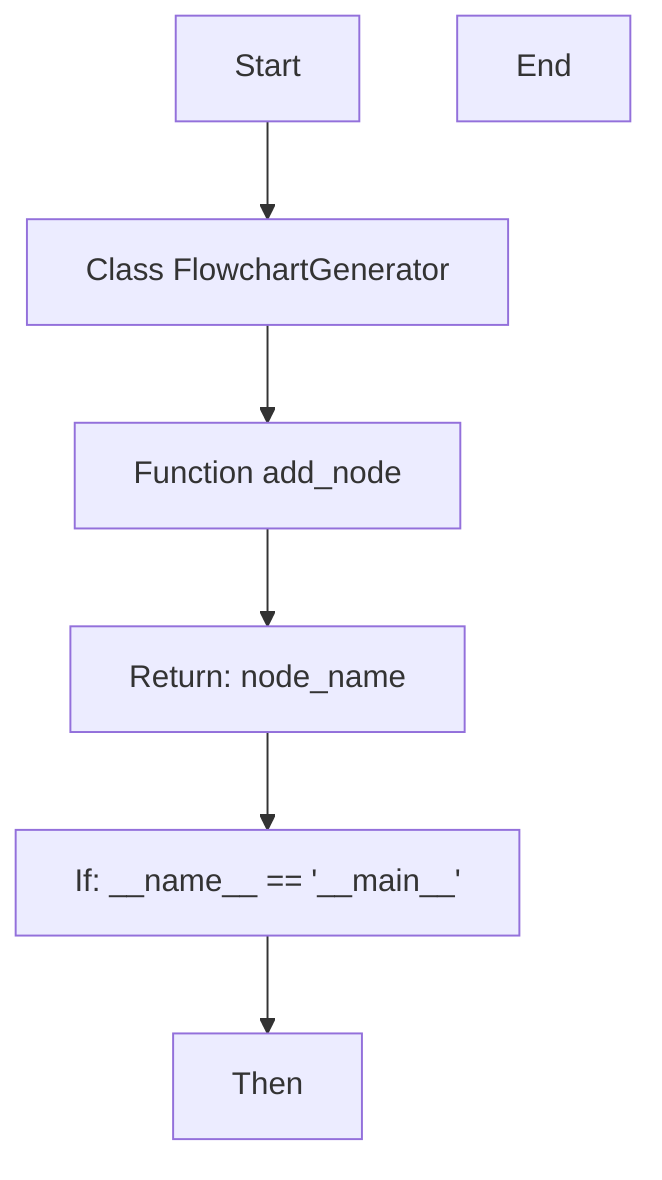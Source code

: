 flowchart TD
Start["Start"]
node1["Class FlowchartGenerator"]
Start --> node1
node2["Function add_node"]
node1 --> node2
node3["Return: node_name"]
node2 --> node3
node4["If: __name__ == '__main__'"]
node3 --> node4
node5["Then"]
node4 --> node5
End["End"]